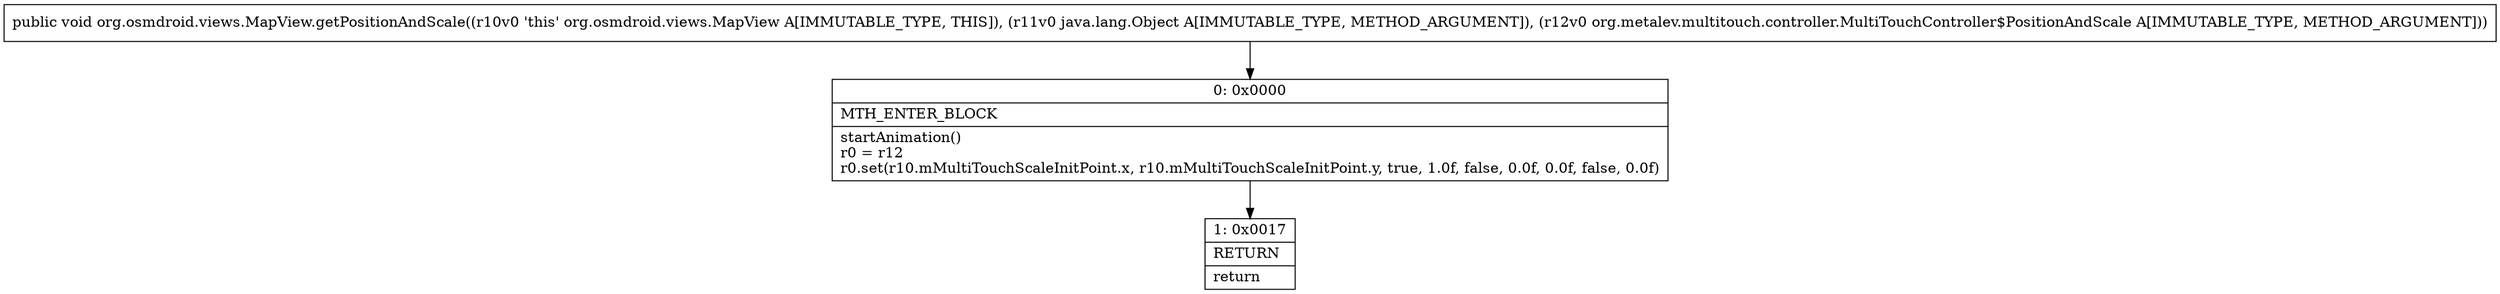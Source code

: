 digraph "CFG fororg.osmdroid.views.MapView.getPositionAndScale(Ljava\/lang\/Object;Lorg\/metalev\/multitouch\/controller\/MultiTouchController$PositionAndScale;)V" {
Node_0 [shape=record,label="{0\:\ 0x0000|MTH_ENTER_BLOCK\l|startAnimation()\lr0 = r12\lr0.set(r10.mMultiTouchScaleInitPoint.x, r10.mMultiTouchScaleInitPoint.y, true, 1.0f, false, 0.0f, 0.0f, false, 0.0f)\l}"];
Node_1 [shape=record,label="{1\:\ 0x0017|RETURN\l|return\l}"];
MethodNode[shape=record,label="{public void org.osmdroid.views.MapView.getPositionAndScale((r10v0 'this' org.osmdroid.views.MapView A[IMMUTABLE_TYPE, THIS]), (r11v0 java.lang.Object A[IMMUTABLE_TYPE, METHOD_ARGUMENT]), (r12v0 org.metalev.multitouch.controller.MultiTouchController$PositionAndScale A[IMMUTABLE_TYPE, METHOD_ARGUMENT])) }"];
MethodNode -> Node_0;
Node_0 -> Node_1;
}

